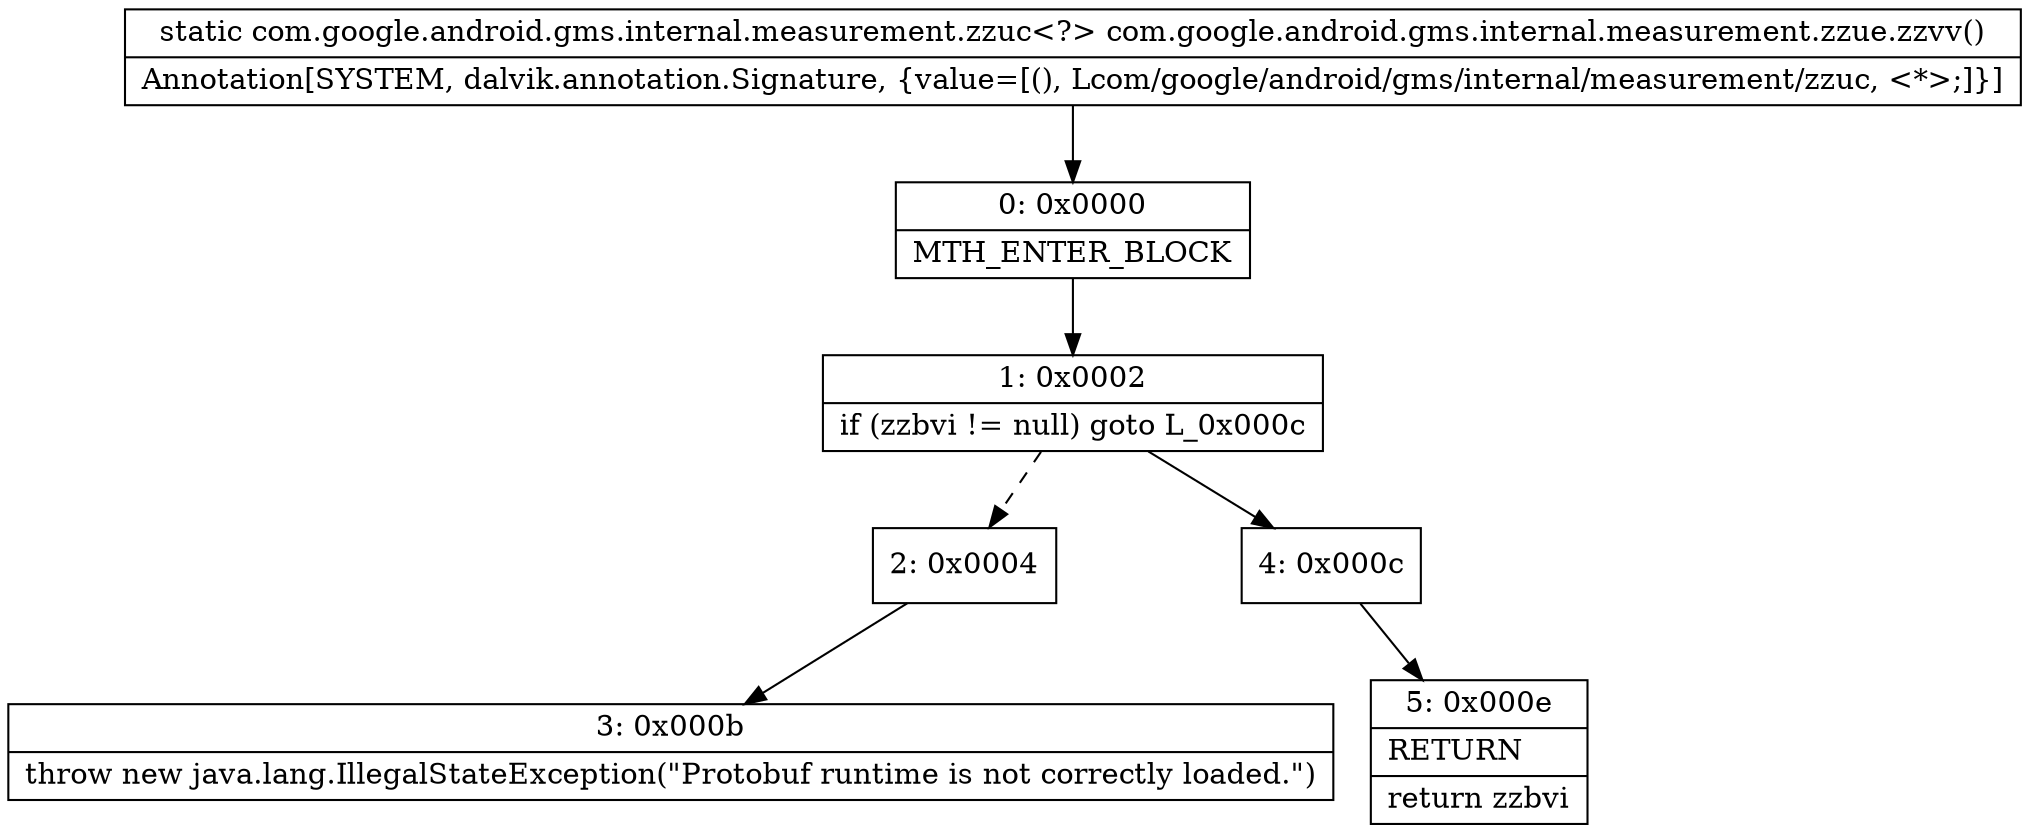 digraph "CFG forcom.google.android.gms.internal.measurement.zzue.zzvv()Lcom\/google\/android\/gms\/internal\/measurement\/zzuc;" {
Node_0 [shape=record,label="{0\:\ 0x0000|MTH_ENTER_BLOCK\l}"];
Node_1 [shape=record,label="{1\:\ 0x0002|if (zzbvi != null) goto L_0x000c\l}"];
Node_2 [shape=record,label="{2\:\ 0x0004}"];
Node_3 [shape=record,label="{3\:\ 0x000b|throw new java.lang.IllegalStateException(\"Protobuf runtime is not correctly loaded.\")\l}"];
Node_4 [shape=record,label="{4\:\ 0x000c}"];
Node_5 [shape=record,label="{5\:\ 0x000e|RETURN\l|return zzbvi\l}"];
MethodNode[shape=record,label="{static com.google.android.gms.internal.measurement.zzuc\<?\> com.google.android.gms.internal.measurement.zzue.zzvv()  | Annotation[SYSTEM, dalvik.annotation.Signature, \{value=[(), Lcom\/google\/android\/gms\/internal\/measurement\/zzuc, \<*\>;]\}]\l}"];
MethodNode -> Node_0;
Node_0 -> Node_1;
Node_1 -> Node_2[style=dashed];
Node_1 -> Node_4;
Node_2 -> Node_3;
Node_4 -> Node_5;
}

